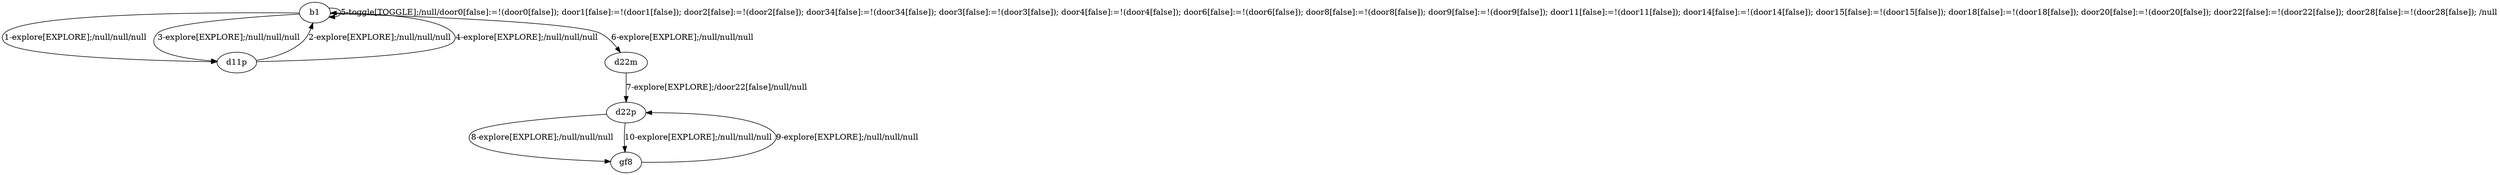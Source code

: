 # Total number of goals covered by this test: 1
# gf8 --> d22p

digraph g {
"b1" -> "d11p" [label = "1-explore[EXPLORE];/null/null/null"];
"d11p" -> "b1" [label = "2-explore[EXPLORE];/null/null/null"];
"b1" -> "d11p" [label = "3-explore[EXPLORE];/null/null/null"];
"d11p" -> "b1" [label = "4-explore[EXPLORE];/null/null/null"];
"b1" -> "b1" [label = "5-toggle[TOGGLE];/null/door0[false]:=!(door0[false]); door1[false]:=!(door1[false]); door2[false]:=!(door2[false]); door34[false]:=!(door34[false]); door3[false]:=!(door3[false]); door4[false]:=!(door4[false]); door6[false]:=!(door6[false]); door8[false]:=!(door8[false]); door9[false]:=!(door9[false]); door11[false]:=!(door11[false]); door14[false]:=!(door14[false]); door15[false]:=!(door15[false]); door18[false]:=!(door18[false]); door20[false]:=!(door20[false]); door22[false]:=!(door22[false]); door28[false]:=!(door28[false]); /null"];
"b1" -> "d22m" [label = "6-explore[EXPLORE];/null/null/null"];
"d22m" -> "d22p" [label = "7-explore[EXPLORE];/door22[false]/null/null"];
"d22p" -> "gf8" [label = "8-explore[EXPLORE];/null/null/null"];
"gf8" -> "d22p" [label = "9-explore[EXPLORE];/null/null/null"];
"d22p" -> "gf8" [label = "10-explore[EXPLORE];/null/null/null"];
}